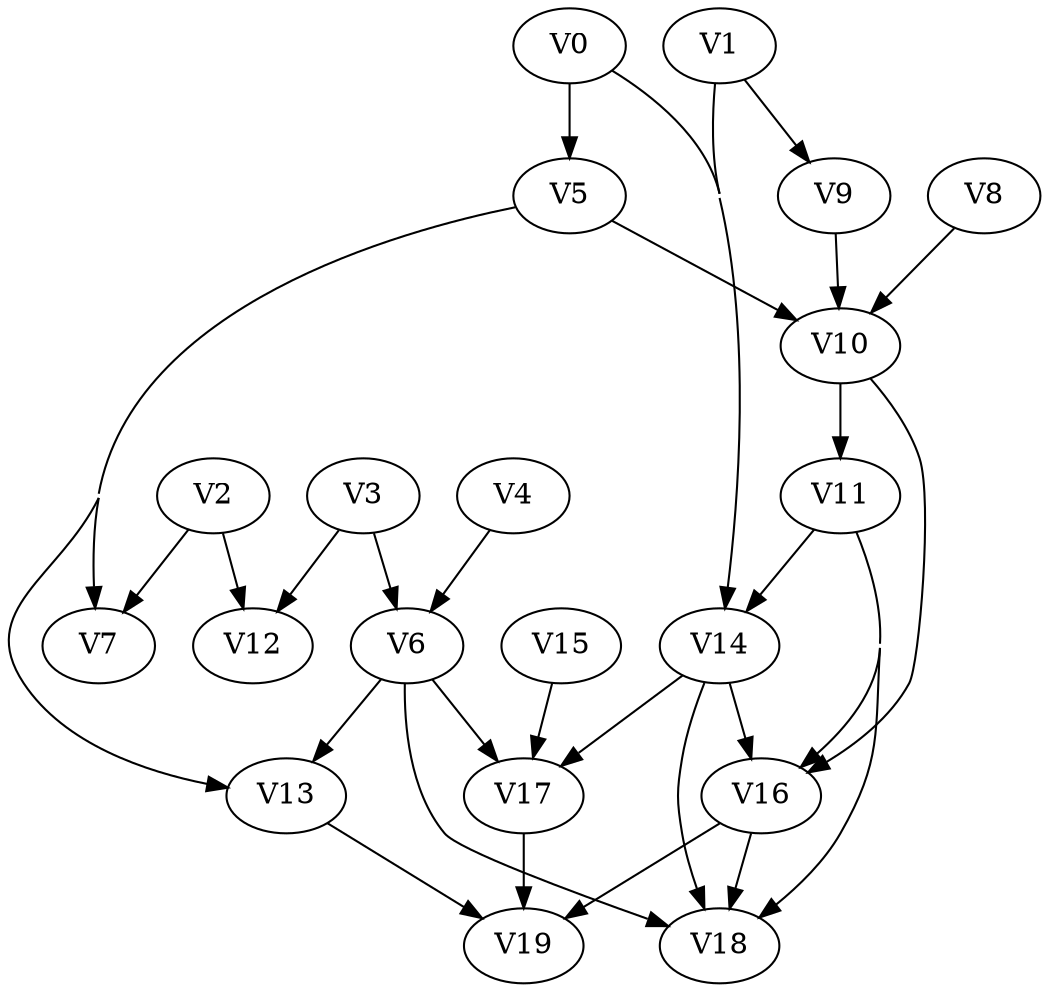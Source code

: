 strict digraph my_dotgraph {
concentrate=True;
V0;
V1;
V2;
V3;
V4;
V5;
V6;
V7;
V8;
V9;
V10;
V11;
V12;
V13;
V14;
V15;
V16;
V17;
V18;
V19;
V0 -> V5;
V0 -> V14;
V1 -> V9;
V1 -> V14;
V2 -> V7;
V2 -> V12;
V3 -> V6;
V3 -> V12;
V4 -> V6;
V5 -> V7;
V5 -> V10;
V5 -> V13;
V6 -> V13;
V6 -> V17;
V6 -> V18;
V8 -> V10;
V9 -> V10;
V10 -> V11;
V10 -> V16;
V11 -> V14;
V11 -> V16;
V11 -> V18;
V13 -> V19;
V14 -> V16;
V14 -> V17;
V14 -> V18;
V15 -> V17;
V16 -> V18;
V16 -> V19;
V17 -> V19;
}